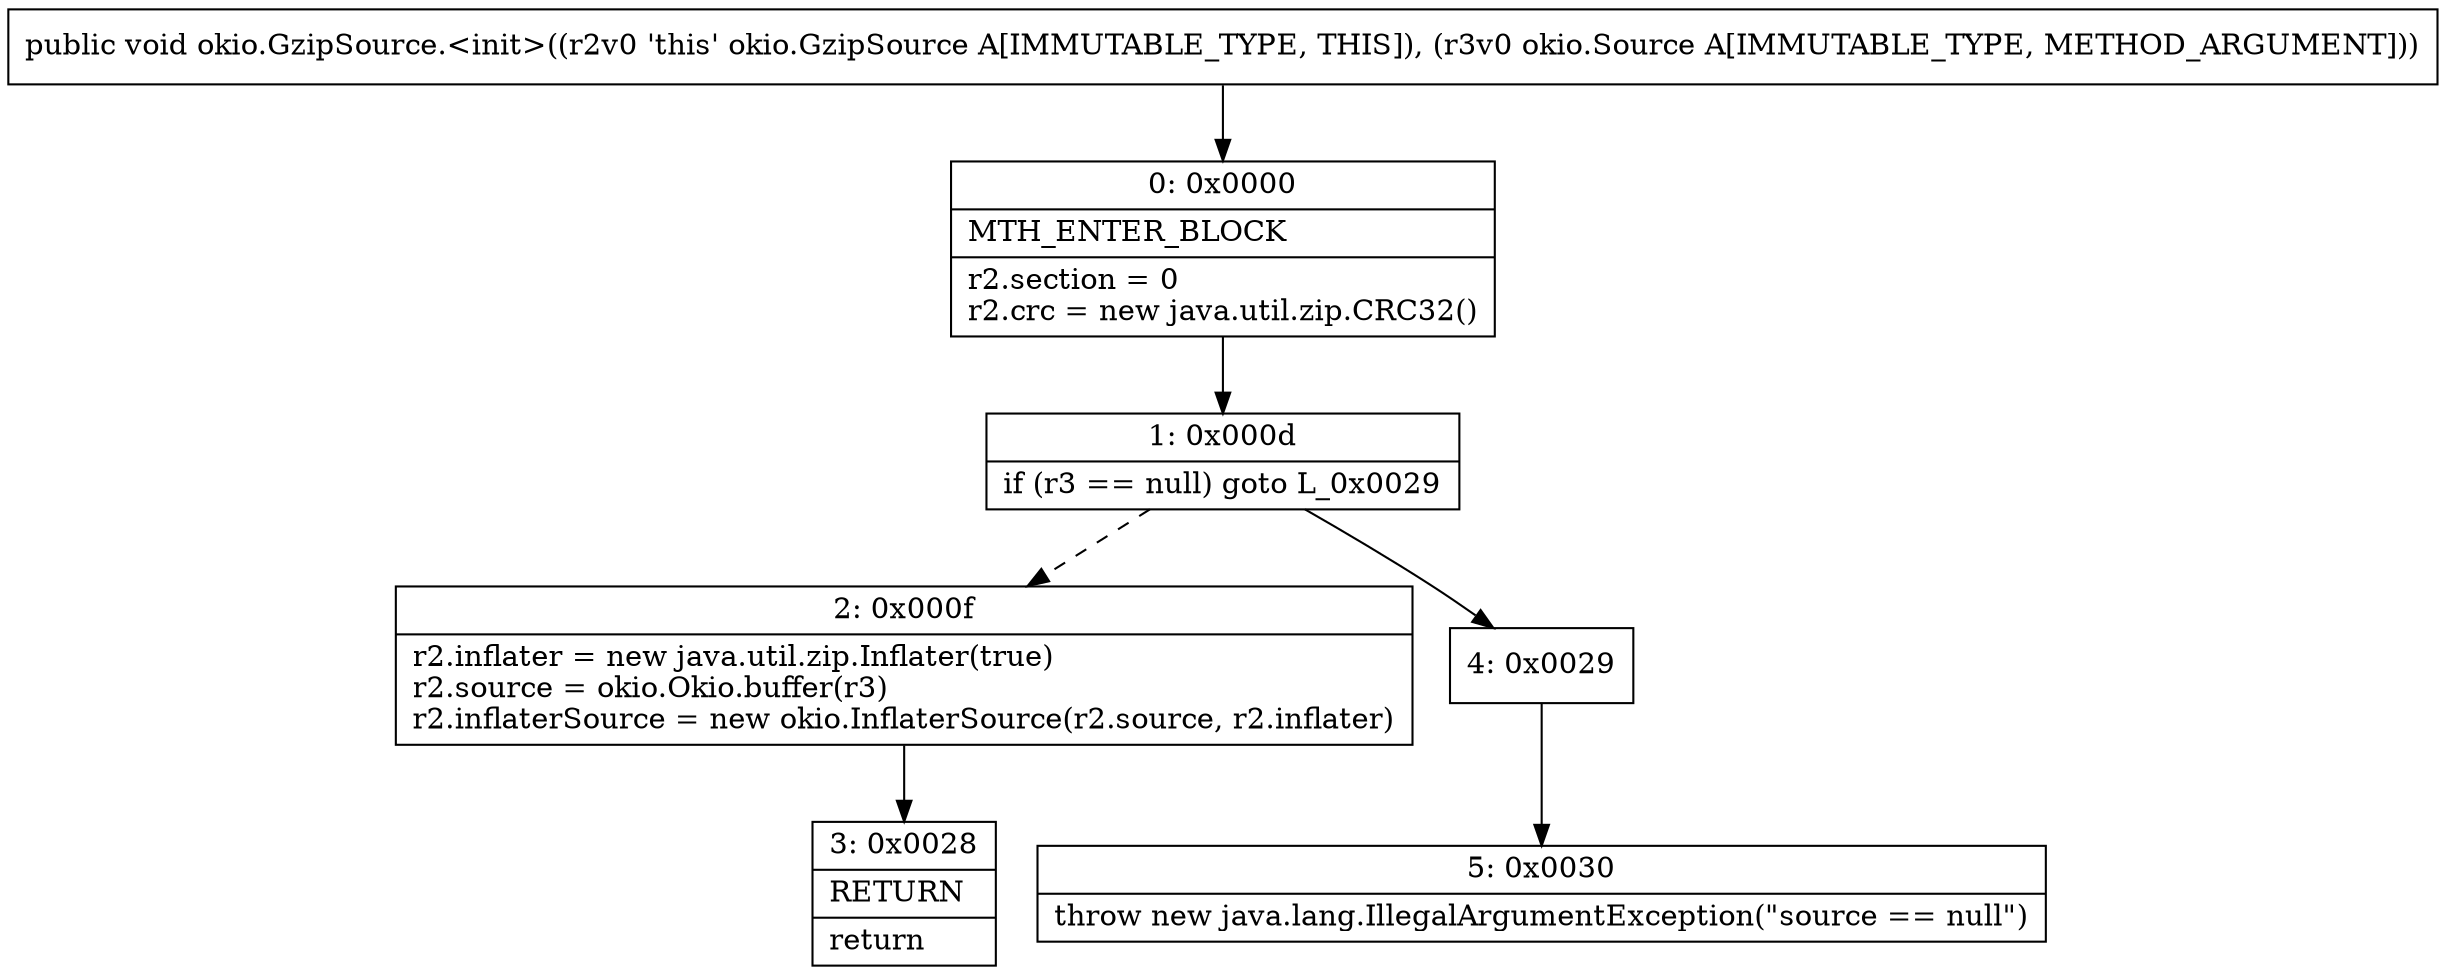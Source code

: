 digraph "CFG forokio.GzipSource.\<init\>(Lokio\/Source;)V" {
Node_0 [shape=record,label="{0\:\ 0x0000|MTH_ENTER_BLOCK\l|r2.section = 0\lr2.crc = new java.util.zip.CRC32()\l}"];
Node_1 [shape=record,label="{1\:\ 0x000d|if (r3 == null) goto L_0x0029\l}"];
Node_2 [shape=record,label="{2\:\ 0x000f|r2.inflater = new java.util.zip.Inflater(true)\lr2.source = okio.Okio.buffer(r3)\lr2.inflaterSource = new okio.InflaterSource(r2.source, r2.inflater)\l}"];
Node_3 [shape=record,label="{3\:\ 0x0028|RETURN\l|return\l}"];
Node_4 [shape=record,label="{4\:\ 0x0029}"];
Node_5 [shape=record,label="{5\:\ 0x0030|throw new java.lang.IllegalArgumentException(\"source == null\")\l}"];
MethodNode[shape=record,label="{public void okio.GzipSource.\<init\>((r2v0 'this' okio.GzipSource A[IMMUTABLE_TYPE, THIS]), (r3v0 okio.Source A[IMMUTABLE_TYPE, METHOD_ARGUMENT])) }"];
MethodNode -> Node_0;
Node_0 -> Node_1;
Node_1 -> Node_2[style=dashed];
Node_1 -> Node_4;
Node_2 -> Node_3;
Node_4 -> Node_5;
}

